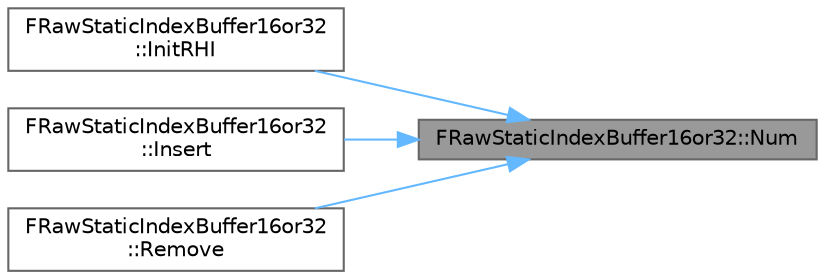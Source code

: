 digraph "FRawStaticIndexBuffer16or32::Num"
{
 // INTERACTIVE_SVG=YES
 // LATEX_PDF_SIZE
  bgcolor="transparent";
  edge [fontname=Helvetica,fontsize=10,labelfontname=Helvetica,labelfontsize=10];
  node [fontname=Helvetica,fontsize=10,shape=box,height=0.2,width=0.4];
  rankdir="RL";
  Node1 [id="Node000001",label="FRawStaticIndexBuffer16or32::Num",height=0.2,width=0.4,color="gray40", fillcolor="grey60", style="filled", fontcolor="black",tooltip=" "];
  Node1 -> Node2 [id="edge1_Node000001_Node000002",dir="back",color="steelblue1",style="solid",tooltip=" "];
  Node2 [id="Node000002",label="FRawStaticIndexBuffer16or32\l::InitRHI",height=0.2,width=0.4,color="grey40", fillcolor="white", style="filled",URL="$df/ddb/classFRawStaticIndexBuffer16or32.html#a8205d0af40b583c07e60cebf8d81bb94",tooltip="Create the index buffer RHI resource and initialize its data."];
  Node1 -> Node3 [id="edge2_Node000001_Node000003",dir="back",color="steelblue1",style="solid",tooltip=" "];
  Node3 [id="Node000003",label="FRawStaticIndexBuffer16or32\l::Insert",height=0.2,width=0.4,color="grey40", fillcolor="white", style="filled",URL="$df/ddb/classFRawStaticIndexBuffer16or32.html#aabd7850edaf43ee10c2558acb9785500",tooltip=" "];
  Node1 -> Node4 [id="edge3_Node000001_Node000004",dir="back",color="steelblue1",style="solid",tooltip=" "];
  Node4 [id="Node000004",label="FRawStaticIndexBuffer16or32\l::Remove",height=0.2,width=0.4,color="grey40", fillcolor="white", style="filled",URL="$df/ddb/classFRawStaticIndexBuffer16or32.html#a8b0fcbabaa61d1ebbcd9f0e8861fac8d",tooltip=" "];
}
